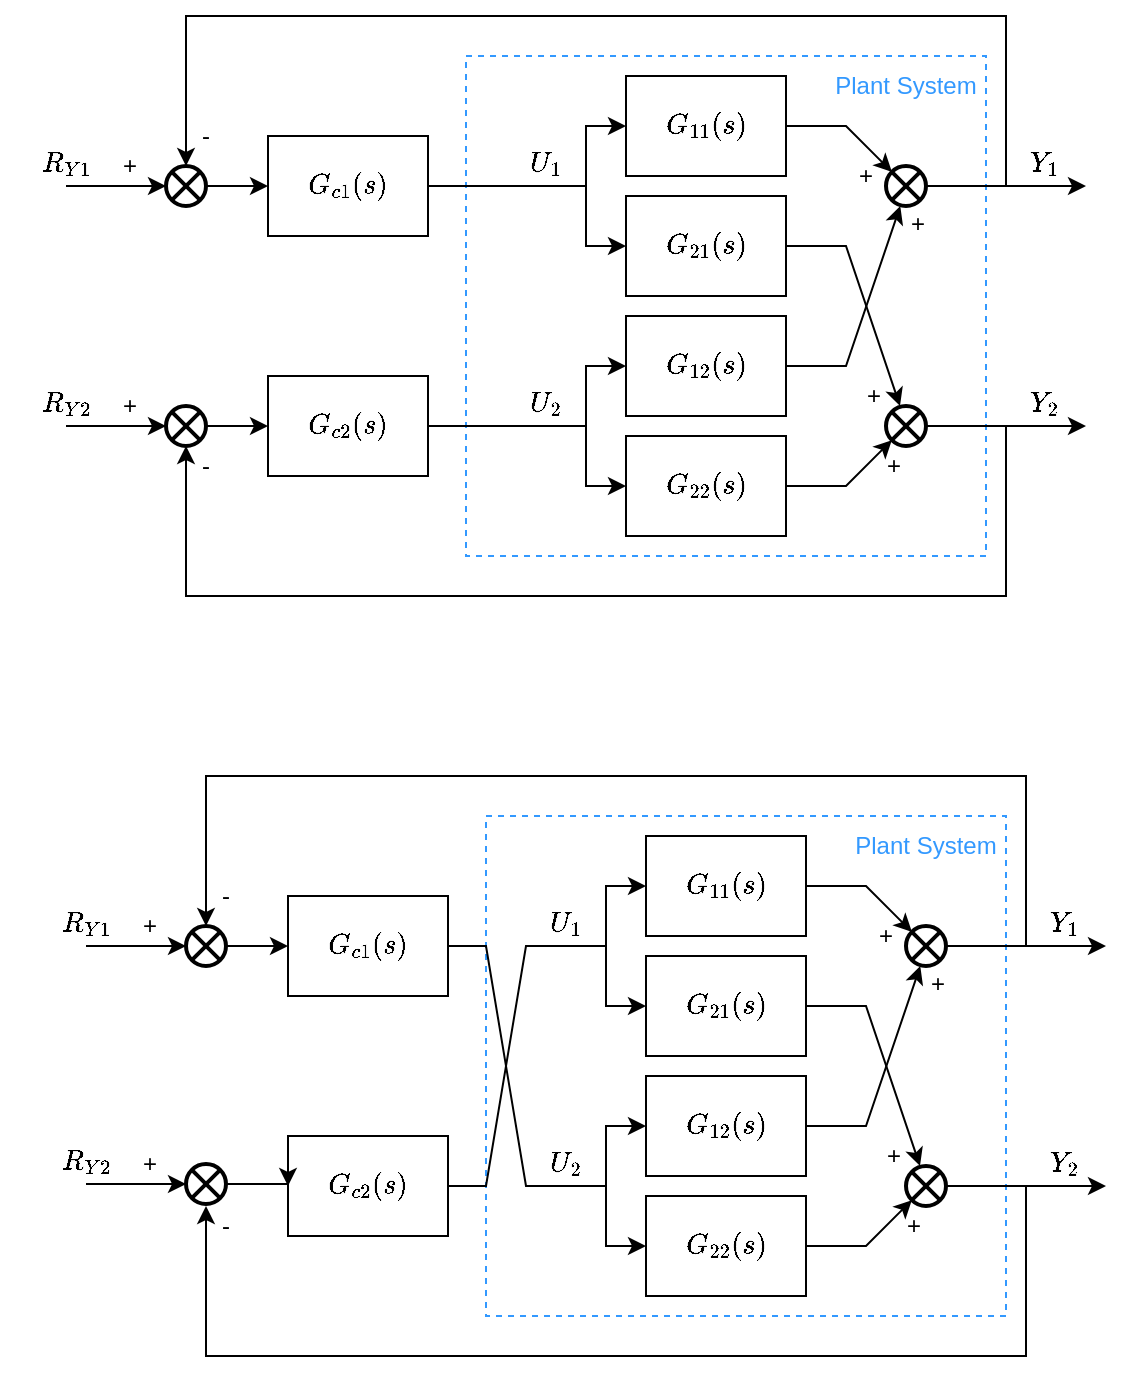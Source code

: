 <mxfile version="26.2.15">
  <diagram name="Page-1" id="RoWJYiEvJDzOr6t3DPO1">
    <mxGraphModel dx="868" dy="528" grid="1" gridSize="10" guides="1" tooltips="1" connect="1" arrows="1" fold="1" page="1" pageScale="1" pageWidth="827" pageHeight="1169" math="1" shadow="0">
      <root>
        <mxCell id="0" />
        <mxCell id="1" parent="0" />
        <mxCell id="ifDfLgCKAU6ClsRVcjsK-42" value="" style="rounded=0;whiteSpace=wrap;html=1;dashed=1;fillColor=none;strokeColor=light-dark(#3399FF,#EDEDED);" vertex="1" parent="1">
          <mxGeometry x="400" y="270" width="260" height="250" as="geometry" />
        </mxCell>
        <mxCell id="ifDfLgCKAU6ClsRVcjsK-2" value="$$G_{c2}(s)$$" style="rounded=0;whiteSpace=wrap;html=1;" vertex="1" parent="1">
          <mxGeometry x="301" y="430" width="80" height="50" as="geometry" />
        </mxCell>
        <mxCell id="ifDfLgCKAU6ClsRVcjsK-3" value="$$G_{22}(s)$$" style="rounded=0;whiteSpace=wrap;html=1;" vertex="1" parent="1">
          <mxGeometry x="480" y="460" width="80" height="50" as="geometry" />
        </mxCell>
        <mxCell id="ifDfLgCKAU6ClsRVcjsK-4" value="$$G_{11}(s)$$" style="rounded=0;whiteSpace=wrap;html=1;" vertex="1" parent="1">
          <mxGeometry x="480" y="280" width="80" height="50" as="geometry" />
        </mxCell>
        <mxCell id="ifDfLgCKAU6ClsRVcjsK-9" value="$$U_1$$" style="text;html=1;align=center;verticalAlign=middle;whiteSpace=wrap;rounded=0;" vertex="1" parent="1">
          <mxGeometry x="417" y="313" width="46" height="20" as="geometry" />
        </mxCell>
        <mxCell id="ifDfLgCKAU6ClsRVcjsK-10" value="$$U_2$$" style="text;html=1;align=center;verticalAlign=middle;whiteSpace=wrap;rounded=0;" vertex="1" parent="1">
          <mxGeometry x="417" y="433" width="46" height="20" as="geometry" />
        </mxCell>
        <mxCell id="ifDfLgCKAU6ClsRVcjsK-11" value="$$G_{21}(s)$$" style="rounded=0;whiteSpace=wrap;html=1;" vertex="1" parent="1">
          <mxGeometry x="480" y="340" width="80" height="50" as="geometry" />
        </mxCell>
        <mxCell id="ifDfLgCKAU6ClsRVcjsK-12" value="$$G_{12}(s)$$" style="rounded=0;whiteSpace=wrap;html=1;" vertex="1" parent="1">
          <mxGeometry x="480" y="400" width="80" height="50" as="geometry" />
        </mxCell>
        <mxCell id="ifDfLgCKAU6ClsRVcjsK-20" value="" style="shape=sumEllipse;perimeter=ellipsePerimeter;whiteSpace=wrap;html=1;backgroundOutline=1;strokeWidth=2;" vertex="1" parent="1">
          <mxGeometry x="610" y="325" width="20" height="20" as="geometry" />
        </mxCell>
        <mxCell id="ifDfLgCKAU6ClsRVcjsK-21" value="" style="shape=sumEllipse;perimeter=ellipsePerimeter;whiteSpace=wrap;html=1;backgroundOutline=1;strokeWidth=2;" vertex="1" parent="1">
          <mxGeometry x="610" y="445" width="20" height="20" as="geometry" />
        </mxCell>
        <mxCell id="ifDfLgCKAU6ClsRVcjsK-22" value="" style="endArrow=classic;html=1;rounded=0;exitX=1;exitY=0.5;exitDx=0;exitDy=0;entryX=0;entryY=0;entryDx=0;entryDy=0;" edge="1" parent="1" source="ifDfLgCKAU6ClsRVcjsK-4" target="ifDfLgCKAU6ClsRVcjsK-20">
          <mxGeometry width="50" height="50" relative="1" as="geometry">
            <mxPoint x="630" y="370" as="sourcePoint" />
            <mxPoint x="680" y="320" as="targetPoint" />
            <Array as="points">
              <mxPoint x="590" y="305" />
            </Array>
          </mxGeometry>
        </mxCell>
        <mxCell id="ifDfLgCKAU6ClsRVcjsK-26" value="" style="endArrow=classic;html=1;rounded=0;exitX=1;exitY=0.5;exitDx=0;exitDy=0;entryX=0;entryY=1;entryDx=0;entryDy=0;" edge="1" parent="1" source="ifDfLgCKAU6ClsRVcjsK-3" target="ifDfLgCKAU6ClsRVcjsK-21">
          <mxGeometry width="50" height="50" relative="1" as="geometry">
            <mxPoint x="570" y="315" as="sourcePoint" />
            <mxPoint x="620" y="315" as="targetPoint" />
            <Array as="points">
              <mxPoint x="590" y="485" />
            </Array>
          </mxGeometry>
        </mxCell>
        <mxCell id="ifDfLgCKAU6ClsRVcjsK-29" value="+" style="text;html=1;align=center;verticalAlign=middle;whiteSpace=wrap;rounded=0;" vertex="1" parent="1">
          <mxGeometry x="616" y="344" width="20" height="20" as="geometry" />
        </mxCell>
        <mxCell id="ifDfLgCKAU6ClsRVcjsK-31" value="+" style="text;html=1;align=center;verticalAlign=middle;whiteSpace=wrap;rounded=0;" vertex="1" parent="1">
          <mxGeometry x="594" y="430" width="20" height="20" as="geometry" />
        </mxCell>
        <mxCell id="ifDfLgCKAU6ClsRVcjsK-36" value="$$Y_1$$" style="text;html=1;align=center;verticalAlign=middle;whiteSpace=wrap;rounded=0;" vertex="1" parent="1">
          <mxGeometry x="666" y="313" width="46" height="20" as="geometry" />
        </mxCell>
        <mxCell id="ifDfLgCKAU6ClsRVcjsK-38" value="$$G_{c1}(s)$$" style="rounded=0;whiteSpace=wrap;html=1;" vertex="1" parent="1">
          <mxGeometry x="301" y="310" width="80" height="50" as="geometry" />
        </mxCell>
        <mxCell id="ifDfLgCKAU6ClsRVcjsK-41" style="edgeStyle=orthogonalEdgeStyle;rounded=0;orthogonalLoop=1;jettySize=auto;html=1;exitX=1;exitY=0.5;exitDx=0;exitDy=0;entryX=0;entryY=0.5;entryDx=0;entryDy=0;" edge="1" parent="1" source="ifDfLgCKAU6ClsRVcjsK-39" target="ifDfLgCKAU6ClsRVcjsK-38">
          <mxGeometry relative="1" as="geometry" />
        </mxCell>
        <mxCell id="ifDfLgCKAU6ClsRVcjsK-39" value="" style="shape=sumEllipse;perimeter=ellipsePerimeter;whiteSpace=wrap;html=1;backgroundOutline=1;strokeWidth=2;" vertex="1" parent="1">
          <mxGeometry x="250" y="325" width="20" height="20" as="geometry" />
        </mxCell>
        <mxCell id="ifDfLgCKAU6ClsRVcjsK-140" style="edgeStyle=orthogonalEdgeStyle;rounded=0;orthogonalLoop=1;jettySize=auto;html=1;exitX=1;exitY=0.5;exitDx=0;exitDy=0;entryX=0;entryY=0.5;entryDx=0;entryDy=0;" edge="1" parent="1" source="ifDfLgCKAU6ClsRVcjsK-40" target="ifDfLgCKAU6ClsRVcjsK-2">
          <mxGeometry relative="1" as="geometry" />
        </mxCell>
        <mxCell id="ifDfLgCKAU6ClsRVcjsK-40" value="" style="shape=sumEllipse;perimeter=ellipsePerimeter;whiteSpace=wrap;html=1;backgroundOutline=1;strokeWidth=2;" vertex="1" parent="1">
          <mxGeometry x="250" y="445" width="20" height="20" as="geometry" />
        </mxCell>
        <mxCell id="ifDfLgCKAU6ClsRVcjsK-47" value="" style="endArrow=classic;html=1;rounded=0;entryX=0.5;entryY=0;entryDx=0;entryDy=0;exitX=1;exitY=0.5;exitDx=0;exitDy=0;" edge="1" parent="1" source="ifDfLgCKAU6ClsRVcjsK-20" target="ifDfLgCKAU6ClsRVcjsK-39">
          <mxGeometry width="50" height="50" relative="1" as="geometry">
            <mxPoint x="630" y="340" as="sourcePoint" />
            <mxPoint x="390" y="170" as="targetPoint" />
            <Array as="points">
              <mxPoint x="670" y="335" />
              <mxPoint x="670" y="250" />
              <mxPoint x="470" y="250" />
              <mxPoint x="260" y="250" />
            </Array>
          </mxGeometry>
        </mxCell>
        <mxCell id="ifDfLgCKAU6ClsRVcjsK-58" value="+" style="text;html=1;align=center;verticalAlign=middle;whiteSpace=wrap;rounded=0;" vertex="1" parent="1">
          <mxGeometry x="590" y="320" width="20" height="20" as="geometry" />
        </mxCell>
        <mxCell id="ifDfLgCKAU6ClsRVcjsK-60" value="" style="endArrow=classic;html=1;rounded=0;exitX=1;exitY=0.5;exitDx=0;exitDy=0;entryX=0;entryY=0.5;entryDx=0;entryDy=0;" edge="1" parent="1" source="ifDfLgCKAU6ClsRVcjsK-38" target="ifDfLgCKAU6ClsRVcjsK-11">
          <mxGeometry width="50" height="50" relative="1" as="geometry">
            <mxPoint x="420" y="353" as="sourcePoint" />
            <mxPoint x="473" y="377" as="targetPoint" />
            <Array as="points">
              <mxPoint x="460" y="335" />
              <mxPoint x="460" y="365" />
            </Array>
          </mxGeometry>
        </mxCell>
        <mxCell id="ifDfLgCKAU6ClsRVcjsK-62" value="" style="endArrow=classic;html=1;rounded=0;entryX=0;entryY=0.5;entryDx=0;entryDy=0;" edge="1" parent="1" target="ifDfLgCKAU6ClsRVcjsK-4">
          <mxGeometry width="50" height="50" relative="1" as="geometry">
            <mxPoint x="460" y="340" as="sourcePoint" />
            <mxPoint x="499" y="313" as="targetPoint" />
            <Array as="points">
              <mxPoint x="460" y="305" />
            </Array>
          </mxGeometry>
        </mxCell>
        <mxCell id="ifDfLgCKAU6ClsRVcjsK-63" value="" style="endArrow=classic;html=1;rounded=0;exitX=1;exitY=0.5;exitDx=0;exitDy=0;entryX=0;entryY=0.5;entryDx=0;entryDy=0;" edge="1" parent="1">
          <mxGeometry width="50" height="50" relative="1" as="geometry">
            <mxPoint x="381" y="455" as="sourcePoint" />
            <mxPoint x="480" y="485" as="targetPoint" />
            <Array as="points">
              <mxPoint x="460" y="455" />
              <mxPoint x="460" y="485" />
            </Array>
          </mxGeometry>
        </mxCell>
        <mxCell id="ifDfLgCKAU6ClsRVcjsK-64" value="" style="endArrow=classic;html=1;rounded=0;entryX=0;entryY=0.5;entryDx=0;entryDy=0;" edge="1" parent="1">
          <mxGeometry width="50" height="50" relative="1" as="geometry">
            <mxPoint x="460" y="460" as="sourcePoint" />
            <mxPoint x="480" y="425" as="targetPoint" />
            <Array as="points">
              <mxPoint x="460" y="425" />
            </Array>
          </mxGeometry>
        </mxCell>
        <mxCell id="ifDfLgCKAU6ClsRVcjsK-67" value="" style="endArrow=classic;html=1;rounded=0;exitX=1;exitY=0.5;exitDx=0;exitDy=0;entryX=0.357;entryY=1.002;entryDx=0;entryDy=0;entryPerimeter=0;" edge="1" parent="1" source="ifDfLgCKAU6ClsRVcjsK-12" target="ifDfLgCKAU6ClsRVcjsK-20">
          <mxGeometry width="50" height="50" relative="1" as="geometry">
            <mxPoint x="680" y="400" as="sourcePoint" />
            <mxPoint x="610" y="380" as="targetPoint" />
            <Array as="points">
              <mxPoint x="590" y="425" />
            </Array>
          </mxGeometry>
        </mxCell>
        <mxCell id="ifDfLgCKAU6ClsRVcjsK-72" value="" style="endArrow=classic;html=1;rounded=0;exitX=1;exitY=0.5;exitDx=0;exitDy=0;entryX=0.357;entryY=1.002;entryDx=0;entryDy=0;entryPerimeter=0;" edge="1" parent="1">
          <mxGeometry width="50" height="50" relative="1" as="geometry">
            <mxPoint x="560" y="365" as="sourcePoint" />
            <mxPoint x="617" y="445" as="targetPoint" />
            <Array as="points">
              <mxPoint x="590" y="365" />
            </Array>
          </mxGeometry>
        </mxCell>
        <mxCell id="ifDfLgCKAU6ClsRVcjsK-73" value="" style="endArrow=classic;html=1;rounded=0;exitX=1;exitY=0.5;exitDx=0;exitDy=0;" edge="1" parent="1" source="ifDfLgCKAU6ClsRVcjsK-20">
          <mxGeometry width="50" height="50" relative="1" as="geometry">
            <mxPoint x="680" y="350" as="sourcePoint" />
            <mxPoint x="710" y="335" as="targetPoint" />
          </mxGeometry>
        </mxCell>
        <mxCell id="ifDfLgCKAU6ClsRVcjsK-74" value="" style="endArrow=classic;html=1;rounded=0;exitX=1;exitY=0.5;exitDx=0;exitDy=0;" edge="1" parent="1" source="ifDfLgCKAU6ClsRVcjsK-21">
          <mxGeometry width="50" height="50" relative="1" as="geometry">
            <mxPoint x="636" y="450" as="sourcePoint" />
            <mxPoint x="710" y="455" as="targetPoint" />
          </mxGeometry>
        </mxCell>
        <mxCell id="ifDfLgCKAU6ClsRVcjsK-75" value="$$Y_2$$" style="text;html=1;align=center;verticalAlign=middle;whiteSpace=wrap;rounded=0;" vertex="1" parent="1">
          <mxGeometry x="666" y="433" width="46" height="20" as="geometry" />
        </mxCell>
        <mxCell id="ifDfLgCKAU6ClsRVcjsK-76" value="+" style="text;html=1;align=center;verticalAlign=middle;whiteSpace=wrap;rounded=0;" vertex="1" parent="1">
          <mxGeometry x="604" y="465" width="20" height="20" as="geometry" />
        </mxCell>
        <mxCell id="ifDfLgCKAU6ClsRVcjsK-77" value="" style="endArrow=classic;html=1;rounded=0;entryX=0.5;entryY=0;entryDx=0;entryDy=0;exitX=1;exitY=0.5;exitDx=0;exitDy=0;" edge="1" parent="1">
          <mxGeometry width="50" height="50" relative="1" as="geometry">
            <mxPoint x="630" y="455" as="sourcePoint" />
            <mxPoint x="260" y="465" as="targetPoint" />
            <Array as="points">
              <mxPoint x="670" y="455" />
              <mxPoint x="670" y="540" />
              <mxPoint x="470" y="540" />
              <mxPoint x="260" y="540" />
            </Array>
          </mxGeometry>
        </mxCell>
        <mxCell id="ifDfLgCKAU6ClsRVcjsK-78" value="+" style="text;html=1;align=center;verticalAlign=middle;whiteSpace=wrap;rounded=0;" vertex="1" parent="1">
          <mxGeometry x="222" y="315" width="20" height="20" as="geometry" />
        </mxCell>
        <mxCell id="ifDfLgCKAU6ClsRVcjsK-82" value="" style="endArrow=classic;html=1;rounded=0;entryX=0;entryY=0.5;entryDx=0;entryDy=0;" edge="1" parent="1" target="ifDfLgCKAU6ClsRVcjsK-39">
          <mxGeometry width="50" height="50" relative="1" as="geometry">
            <mxPoint x="200" y="335" as="sourcePoint" />
            <mxPoint x="230" y="330" as="targetPoint" />
          </mxGeometry>
        </mxCell>
        <mxCell id="ifDfLgCKAU6ClsRVcjsK-86" value="-" style="text;html=1;align=center;verticalAlign=middle;whiteSpace=wrap;rounded=0;" vertex="1" parent="1">
          <mxGeometry x="260" y="300" width="20" height="20" as="geometry" />
        </mxCell>
        <mxCell id="ifDfLgCKAU6ClsRVcjsK-87" value="-" style="text;html=1;align=center;verticalAlign=middle;whiteSpace=wrap;rounded=0;" vertex="1" parent="1">
          <mxGeometry x="260" y="465" width="20" height="20" as="geometry" />
        </mxCell>
        <mxCell id="ifDfLgCKAU6ClsRVcjsK-91" value="$$R_{Y1}$$" style="text;html=1;align=center;verticalAlign=middle;whiteSpace=wrap;rounded=0;" vertex="1" parent="1">
          <mxGeometry x="170" y="308" width="60" height="30" as="geometry" />
        </mxCell>
        <mxCell id="ifDfLgCKAU6ClsRVcjsK-93" value="Plant System" style="text;html=1;align=center;verticalAlign=middle;whiteSpace=wrap;rounded=0;fontColor=#3399FF;" vertex="1" parent="1">
          <mxGeometry x="565" y="270" width="110" height="30" as="geometry" />
        </mxCell>
        <mxCell id="ifDfLgCKAU6ClsRVcjsK-95" value="" style="rounded=0;whiteSpace=wrap;html=1;dashed=1;fillColor=none;strokeColor=light-dark(#3399FF,#EDEDED);" vertex="1" parent="1">
          <mxGeometry x="410" y="650" width="260" height="250" as="geometry" />
        </mxCell>
        <mxCell id="ifDfLgCKAU6ClsRVcjsK-96" value="$$G_{c2}(s)$$" style="rounded=0;whiteSpace=wrap;html=1;" vertex="1" parent="1">
          <mxGeometry x="311" y="810" width="80" height="50" as="geometry" />
        </mxCell>
        <mxCell id="ifDfLgCKAU6ClsRVcjsK-97" value="$$G_{22}(s)$$" style="rounded=0;whiteSpace=wrap;html=1;" vertex="1" parent="1">
          <mxGeometry x="490" y="840" width="80" height="50" as="geometry" />
        </mxCell>
        <mxCell id="ifDfLgCKAU6ClsRVcjsK-98" value="$$G_{11}(s)$$" style="rounded=0;whiteSpace=wrap;html=1;" vertex="1" parent="1">
          <mxGeometry x="490" y="660" width="80" height="50" as="geometry" />
        </mxCell>
        <mxCell id="ifDfLgCKAU6ClsRVcjsK-99" value="$$U_1$$" style="text;html=1;align=center;verticalAlign=middle;whiteSpace=wrap;rounded=0;" vertex="1" parent="1">
          <mxGeometry x="427" y="693" width="46" height="20" as="geometry" />
        </mxCell>
        <mxCell id="ifDfLgCKAU6ClsRVcjsK-100" value="$$U_2$$" style="text;html=1;align=center;verticalAlign=middle;whiteSpace=wrap;rounded=0;" vertex="1" parent="1">
          <mxGeometry x="427" y="813" width="46" height="20" as="geometry" />
        </mxCell>
        <mxCell id="ifDfLgCKAU6ClsRVcjsK-101" value="$$G_{21}(s)$$" style="rounded=0;whiteSpace=wrap;html=1;" vertex="1" parent="1">
          <mxGeometry x="490" y="720" width="80" height="50" as="geometry" />
        </mxCell>
        <mxCell id="ifDfLgCKAU6ClsRVcjsK-102" value="$$G_{12}(s)$$" style="rounded=0;whiteSpace=wrap;html=1;" vertex="1" parent="1">
          <mxGeometry x="490" y="780" width="80" height="50" as="geometry" />
        </mxCell>
        <mxCell id="ifDfLgCKAU6ClsRVcjsK-103" value="" style="shape=sumEllipse;perimeter=ellipsePerimeter;whiteSpace=wrap;html=1;backgroundOutline=1;strokeWidth=2;" vertex="1" parent="1">
          <mxGeometry x="620" y="705" width="20" height="20" as="geometry" />
        </mxCell>
        <mxCell id="ifDfLgCKAU6ClsRVcjsK-104" value="" style="shape=sumEllipse;perimeter=ellipsePerimeter;whiteSpace=wrap;html=1;backgroundOutline=1;strokeWidth=2;" vertex="1" parent="1">
          <mxGeometry x="620" y="825" width="20" height="20" as="geometry" />
        </mxCell>
        <mxCell id="ifDfLgCKAU6ClsRVcjsK-105" value="" style="endArrow=classic;html=1;rounded=0;exitX=1;exitY=0.5;exitDx=0;exitDy=0;entryX=0;entryY=0;entryDx=0;entryDy=0;" edge="1" parent="1" source="ifDfLgCKAU6ClsRVcjsK-98" target="ifDfLgCKAU6ClsRVcjsK-103">
          <mxGeometry width="50" height="50" relative="1" as="geometry">
            <mxPoint x="640" y="750" as="sourcePoint" />
            <mxPoint x="690" y="700" as="targetPoint" />
            <Array as="points">
              <mxPoint x="600" y="685" />
            </Array>
          </mxGeometry>
        </mxCell>
        <mxCell id="ifDfLgCKAU6ClsRVcjsK-106" value="" style="endArrow=classic;html=1;rounded=0;exitX=1;exitY=0.5;exitDx=0;exitDy=0;entryX=0;entryY=1;entryDx=0;entryDy=0;" edge="1" parent="1" source="ifDfLgCKAU6ClsRVcjsK-97" target="ifDfLgCKAU6ClsRVcjsK-104">
          <mxGeometry width="50" height="50" relative="1" as="geometry">
            <mxPoint x="580" y="695" as="sourcePoint" />
            <mxPoint x="630" y="695" as="targetPoint" />
            <Array as="points">
              <mxPoint x="600" y="865" />
            </Array>
          </mxGeometry>
        </mxCell>
        <mxCell id="ifDfLgCKAU6ClsRVcjsK-107" value="+" style="text;html=1;align=center;verticalAlign=middle;whiteSpace=wrap;rounded=0;" vertex="1" parent="1">
          <mxGeometry x="626" y="724" width="20" height="20" as="geometry" />
        </mxCell>
        <mxCell id="ifDfLgCKAU6ClsRVcjsK-108" value="+" style="text;html=1;align=center;verticalAlign=middle;whiteSpace=wrap;rounded=0;" vertex="1" parent="1">
          <mxGeometry x="604" y="810" width="20" height="20" as="geometry" />
        </mxCell>
        <mxCell id="ifDfLgCKAU6ClsRVcjsK-109" value="$$Y_1$$" style="text;html=1;align=center;verticalAlign=middle;whiteSpace=wrap;rounded=0;" vertex="1" parent="1">
          <mxGeometry x="676" y="693" width="46" height="20" as="geometry" />
        </mxCell>
        <mxCell id="ifDfLgCKAU6ClsRVcjsK-110" value="$$G_{c1}(s)$$" style="rounded=0;whiteSpace=wrap;html=1;" vertex="1" parent="1">
          <mxGeometry x="311" y="690" width="80" height="50" as="geometry" />
        </mxCell>
        <mxCell id="ifDfLgCKAU6ClsRVcjsK-111" style="edgeStyle=orthogonalEdgeStyle;rounded=0;orthogonalLoop=1;jettySize=auto;html=1;exitX=1;exitY=0.5;exitDx=0;exitDy=0;entryX=0;entryY=0.5;entryDx=0;entryDy=0;" edge="1" parent="1" source="ifDfLgCKAU6ClsRVcjsK-112" target="ifDfLgCKAU6ClsRVcjsK-110">
          <mxGeometry relative="1" as="geometry" />
        </mxCell>
        <mxCell id="ifDfLgCKAU6ClsRVcjsK-112" value="" style="shape=sumEllipse;perimeter=ellipsePerimeter;whiteSpace=wrap;html=1;backgroundOutline=1;strokeWidth=2;" vertex="1" parent="1">
          <mxGeometry x="260" y="705" width="20" height="20" as="geometry" />
        </mxCell>
        <mxCell id="ifDfLgCKAU6ClsRVcjsK-113" style="edgeStyle=orthogonalEdgeStyle;rounded=0;orthogonalLoop=1;jettySize=auto;html=1;exitX=1;exitY=0.5;exitDx=0;exitDy=0;entryX=0;entryY=0.5;entryDx=0;entryDy=0;" edge="1" parent="1" source="ifDfLgCKAU6ClsRVcjsK-114" target="ifDfLgCKAU6ClsRVcjsK-96">
          <mxGeometry relative="1" as="geometry" />
        </mxCell>
        <mxCell id="ifDfLgCKAU6ClsRVcjsK-114" value="" style="shape=sumEllipse;perimeter=ellipsePerimeter;whiteSpace=wrap;html=1;backgroundOutline=1;strokeWidth=2;" vertex="1" parent="1">
          <mxGeometry x="260" y="824" width="20" height="20" as="geometry" />
        </mxCell>
        <mxCell id="ifDfLgCKAU6ClsRVcjsK-115" value="" style="endArrow=classic;html=1;rounded=0;entryX=0.5;entryY=0;entryDx=0;entryDy=0;exitX=1;exitY=0.5;exitDx=0;exitDy=0;" edge="1" parent="1" source="ifDfLgCKAU6ClsRVcjsK-103" target="ifDfLgCKAU6ClsRVcjsK-112">
          <mxGeometry width="50" height="50" relative="1" as="geometry">
            <mxPoint x="640" y="720" as="sourcePoint" />
            <mxPoint x="400" y="550" as="targetPoint" />
            <Array as="points">
              <mxPoint x="680" y="715" />
              <mxPoint x="680" y="630" />
              <mxPoint x="480" y="630" />
              <mxPoint x="270" y="630" />
            </Array>
          </mxGeometry>
        </mxCell>
        <mxCell id="ifDfLgCKAU6ClsRVcjsK-116" value="+" style="text;html=1;align=center;verticalAlign=middle;whiteSpace=wrap;rounded=0;" vertex="1" parent="1">
          <mxGeometry x="600" y="700" width="20" height="20" as="geometry" />
        </mxCell>
        <mxCell id="ifDfLgCKAU6ClsRVcjsK-117" value="" style="endArrow=classic;html=1;rounded=0;entryX=0;entryY=0.5;entryDx=0;entryDy=0;exitX=1;exitY=0.5;exitDx=0;exitDy=0;" edge="1" parent="1" source="ifDfLgCKAU6ClsRVcjsK-96" target="ifDfLgCKAU6ClsRVcjsK-101">
          <mxGeometry width="50" height="50" relative="1" as="geometry">
            <mxPoint x="400" y="760" as="sourcePoint" />
            <mxPoint x="483" y="757" as="targetPoint" />
            <Array as="points">
              <mxPoint x="410" y="835" />
              <mxPoint x="430" y="715" />
              <mxPoint x="470" y="715" />
              <mxPoint x="470" y="745" />
            </Array>
          </mxGeometry>
        </mxCell>
        <mxCell id="ifDfLgCKAU6ClsRVcjsK-118" value="" style="endArrow=classic;html=1;rounded=0;entryX=0;entryY=0.5;entryDx=0;entryDy=0;" edge="1" parent="1" target="ifDfLgCKAU6ClsRVcjsK-98">
          <mxGeometry width="50" height="50" relative="1" as="geometry">
            <mxPoint x="470" y="720" as="sourcePoint" />
            <mxPoint x="509" y="693" as="targetPoint" />
            <Array as="points">
              <mxPoint x="470" y="685" />
            </Array>
          </mxGeometry>
        </mxCell>
        <mxCell id="ifDfLgCKAU6ClsRVcjsK-119" value="" style="endArrow=classic;html=1;rounded=0;exitX=1;exitY=0.5;exitDx=0;exitDy=0;entryX=0;entryY=0.5;entryDx=0;entryDy=0;" edge="1" parent="1" source="ifDfLgCKAU6ClsRVcjsK-110">
          <mxGeometry width="50" height="50" relative="1" as="geometry">
            <mxPoint x="391" y="835" as="sourcePoint" />
            <mxPoint x="490" y="865" as="targetPoint" />
            <Array as="points">
              <mxPoint x="410" y="715" />
              <mxPoint x="430" y="835" />
              <mxPoint x="470" y="835" />
              <mxPoint x="470" y="865" />
            </Array>
          </mxGeometry>
        </mxCell>
        <mxCell id="ifDfLgCKAU6ClsRVcjsK-120" value="" style="endArrow=classic;html=1;rounded=0;entryX=0;entryY=0.5;entryDx=0;entryDy=0;" edge="1" parent="1">
          <mxGeometry width="50" height="50" relative="1" as="geometry">
            <mxPoint x="470" y="840" as="sourcePoint" />
            <mxPoint x="490" y="805" as="targetPoint" />
            <Array as="points">
              <mxPoint x="470" y="805" />
            </Array>
          </mxGeometry>
        </mxCell>
        <mxCell id="ifDfLgCKAU6ClsRVcjsK-121" value="" style="endArrow=classic;html=1;rounded=0;exitX=1;exitY=0.5;exitDx=0;exitDy=0;entryX=0.357;entryY=1.002;entryDx=0;entryDy=0;entryPerimeter=0;" edge="1" parent="1" source="ifDfLgCKAU6ClsRVcjsK-102" target="ifDfLgCKAU6ClsRVcjsK-103">
          <mxGeometry width="50" height="50" relative="1" as="geometry">
            <mxPoint x="690" y="780" as="sourcePoint" />
            <mxPoint x="620" y="760" as="targetPoint" />
            <Array as="points">
              <mxPoint x="600" y="805" />
            </Array>
          </mxGeometry>
        </mxCell>
        <mxCell id="ifDfLgCKAU6ClsRVcjsK-122" value="" style="endArrow=classic;html=1;rounded=0;exitX=1;exitY=0.5;exitDx=0;exitDy=0;entryX=0.357;entryY=1.002;entryDx=0;entryDy=0;entryPerimeter=0;" edge="1" parent="1">
          <mxGeometry width="50" height="50" relative="1" as="geometry">
            <mxPoint x="570" y="745" as="sourcePoint" />
            <mxPoint x="627" y="825" as="targetPoint" />
            <Array as="points">
              <mxPoint x="600" y="745" />
            </Array>
          </mxGeometry>
        </mxCell>
        <mxCell id="ifDfLgCKAU6ClsRVcjsK-123" value="" style="endArrow=classic;html=1;rounded=0;exitX=1;exitY=0.5;exitDx=0;exitDy=0;" edge="1" parent="1" source="ifDfLgCKAU6ClsRVcjsK-103">
          <mxGeometry width="50" height="50" relative="1" as="geometry">
            <mxPoint x="690" y="730" as="sourcePoint" />
            <mxPoint x="720" y="715" as="targetPoint" />
          </mxGeometry>
        </mxCell>
        <mxCell id="ifDfLgCKAU6ClsRVcjsK-124" value="" style="endArrow=classic;html=1;rounded=0;exitX=1;exitY=0.5;exitDx=0;exitDy=0;" edge="1" parent="1" source="ifDfLgCKAU6ClsRVcjsK-104">
          <mxGeometry width="50" height="50" relative="1" as="geometry">
            <mxPoint x="646" y="830" as="sourcePoint" />
            <mxPoint x="720" y="835" as="targetPoint" />
          </mxGeometry>
        </mxCell>
        <mxCell id="ifDfLgCKAU6ClsRVcjsK-125" value="$$Y_2$$" style="text;html=1;align=center;verticalAlign=middle;whiteSpace=wrap;rounded=0;" vertex="1" parent="1">
          <mxGeometry x="676" y="813" width="46" height="20" as="geometry" />
        </mxCell>
        <mxCell id="ifDfLgCKAU6ClsRVcjsK-126" value="+" style="text;html=1;align=center;verticalAlign=middle;whiteSpace=wrap;rounded=0;" vertex="1" parent="1">
          <mxGeometry x="614" y="845" width="20" height="20" as="geometry" />
        </mxCell>
        <mxCell id="ifDfLgCKAU6ClsRVcjsK-127" value="" style="endArrow=classic;html=1;rounded=0;entryX=0.5;entryY=0;entryDx=0;entryDy=0;exitX=1;exitY=0.5;exitDx=0;exitDy=0;" edge="1" parent="1">
          <mxGeometry width="50" height="50" relative="1" as="geometry">
            <mxPoint x="640" y="835" as="sourcePoint" />
            <mxPoint x="270" y="845" as="targetPoint" />
            <Array as="points">
              <mxPoint x="680" y="835" />
              <mxPoint x="680" y="920" />
              <mxPoint x="480" y="920" />
              <mxPoint x="270" y="920" />
            </Array>
          </mxGeometry>
        </mxCell>
        <mxCell id="ifDfLgCKAU6ClsRVcjsK-128" value="+" style="text;html=1;align=center;verticalAlign=middle;whiteSpace=wrap;rounded=0;" vertex="1" parent="1">
          <mxGeometry x="232" y="695" width="20" height="20" as="geometry" />
        </mxCell>
        <mxCell id="ifDfLgCKAU6ClsRVcjsK-129" value="" style="endArrow=classic;html=1;rounded=0;entryX=0;entryY=0.5;entryDx=0;entryDy=0;" edge="1" parent="1" target="ifDfLgCKAU6ClsRVcjsK-112">
          <mxGeometry width="50" height="50" relative="1" as="geometry">
            <mxPoint x="210" y="715" as="sourcePoint" />
            <mxPoint x="240" y="710" as="targetPoint" />
          </mxGeometry>
        </mxCell>
        <mxCell id="ifDfLgCKAU6ClsRVcjsK-130" value="" style="endArrow=classic;html=1;rounded=0;entryX=0;entryY=0.5;entryDx=0;entryDy=0;" edge="1" parent="1" target="ifDfLgCKAU6ClsRVcjsK-114">
          <mxGeometry width="50" height="50" relative="1" as="geometry">
            <mxPoint x="210" y="834" as="sourcePoint" />
            <mxPoint x="250" y="824.43" as="targetPoint" />
          </mxGeometry>
        </mxCell>
        <mxCell id="ifDfLgCKAU6ClsRVcjsK-131" value="+" style="text;html=1;align=center;verticalAlign=middle;whiteSpace=wrap;rounded=0;" vertex="1" parent="1">
          <mxGeometry x="232" y="814" width="20" height="20" as="geometry" />
        </mxCell>
        <mxCell id="ifDfLgCKAU6ClsRVcjsK-132" value="-" style="text;html=1;align=center;verticalAlign=middle;whiteSpace=wrap;rounded=0;" vertex="1" parent="1">
          <mxGeometry x="270" y="680" width="20" height="20" as="geometry" />
        </mxCell>
        <mxCell id="ifDfLgCKAU6ClsRVcjsK-133" value="-" style="text;html=1;align=center;verticalAlign=middle;whiteSpace=wrap;rounded=0;" vertex="1" parent="1">
          <mxGeometry x="270" y="845" width="20" height="20" as="geometry" />
        </mxCell>
        <mxCell id="ifDfLgCKAU6ClsRVcjsK-134" value="$$R_{Y1}$$" style="text;html=1;align=center;verticalAlign=middle;whiteSpace=wrap;rounded=0;" vertex="1" parent="1">
          <mxGeometry x="180" y="688" width="60" height="30" as="geometry" />
        </mxCell>
        <mxCell id="ifDfLgCKAU6ClsRVcjsK-135" value="$$R_{Y2}$$" style="text;html=1;align=center;verticalAlign=middle;whiteSpace=wrap;rounded=0;" vertex="1" parent="1">
          <mxGeometry x="180" y="807" width="60" height="30" as="geometry" />
        </mxCell>
        <mxCell id="ifDfLgCKAU6ClsRVcjsK-136" value="Plant System" style="text;html=1;align=center;verticalAlign=middle;whiteSpace=wrap;rounded=0;fontColor=#3399FF;" vertex="1" parent="1">
          <mxGeometry x="575" y="650" width="110" height="30" as="geometry" />
        </mxCell>
        <mxCell id="ifDfLgCKAU6ClsRVcjsK-142" value="+" style="text;html=1;align=center;verticalAlign=middle;whiteSpace=wrap;rounded=0;" vertex="1" parent="1">
          <mxGeometry x="222" y="435" width="20" height="20" as="geometry" />
        </mxCell>
        <mxCell id="ifDfLgCKAU6ClsRVcjsK-143" value="" style="endArrow=classic;html=1;rounded=0;entryX=0;entryY=0.5;entryDx=0;entryDy=0;" edge="1" parent="1">
          <mxGeometry width="50" height="50" relative="1" as="geometry">
            <mxPoint x="200" y="455" as="sourcePoint" />
            <mxPoint x="250" y="455" as="targetPoint" />
          </mxGeometry>
        </mxCell>
        <mxCell id="ifDfLgCKAU6ClsRVcjsK-144" value="$$R_{Y2}$$" style="text;html=1;align=center;verticalAlign=middle;whiteSpace=wrap;rounded=0;" vertex="1" parent="1">
          <mxGeometry x="170" y="428" width="60" height="30" as="geometry" />
        </mxCell>
      </root>
    </mxGraphModel>
  </diagram>
</mxfile>
